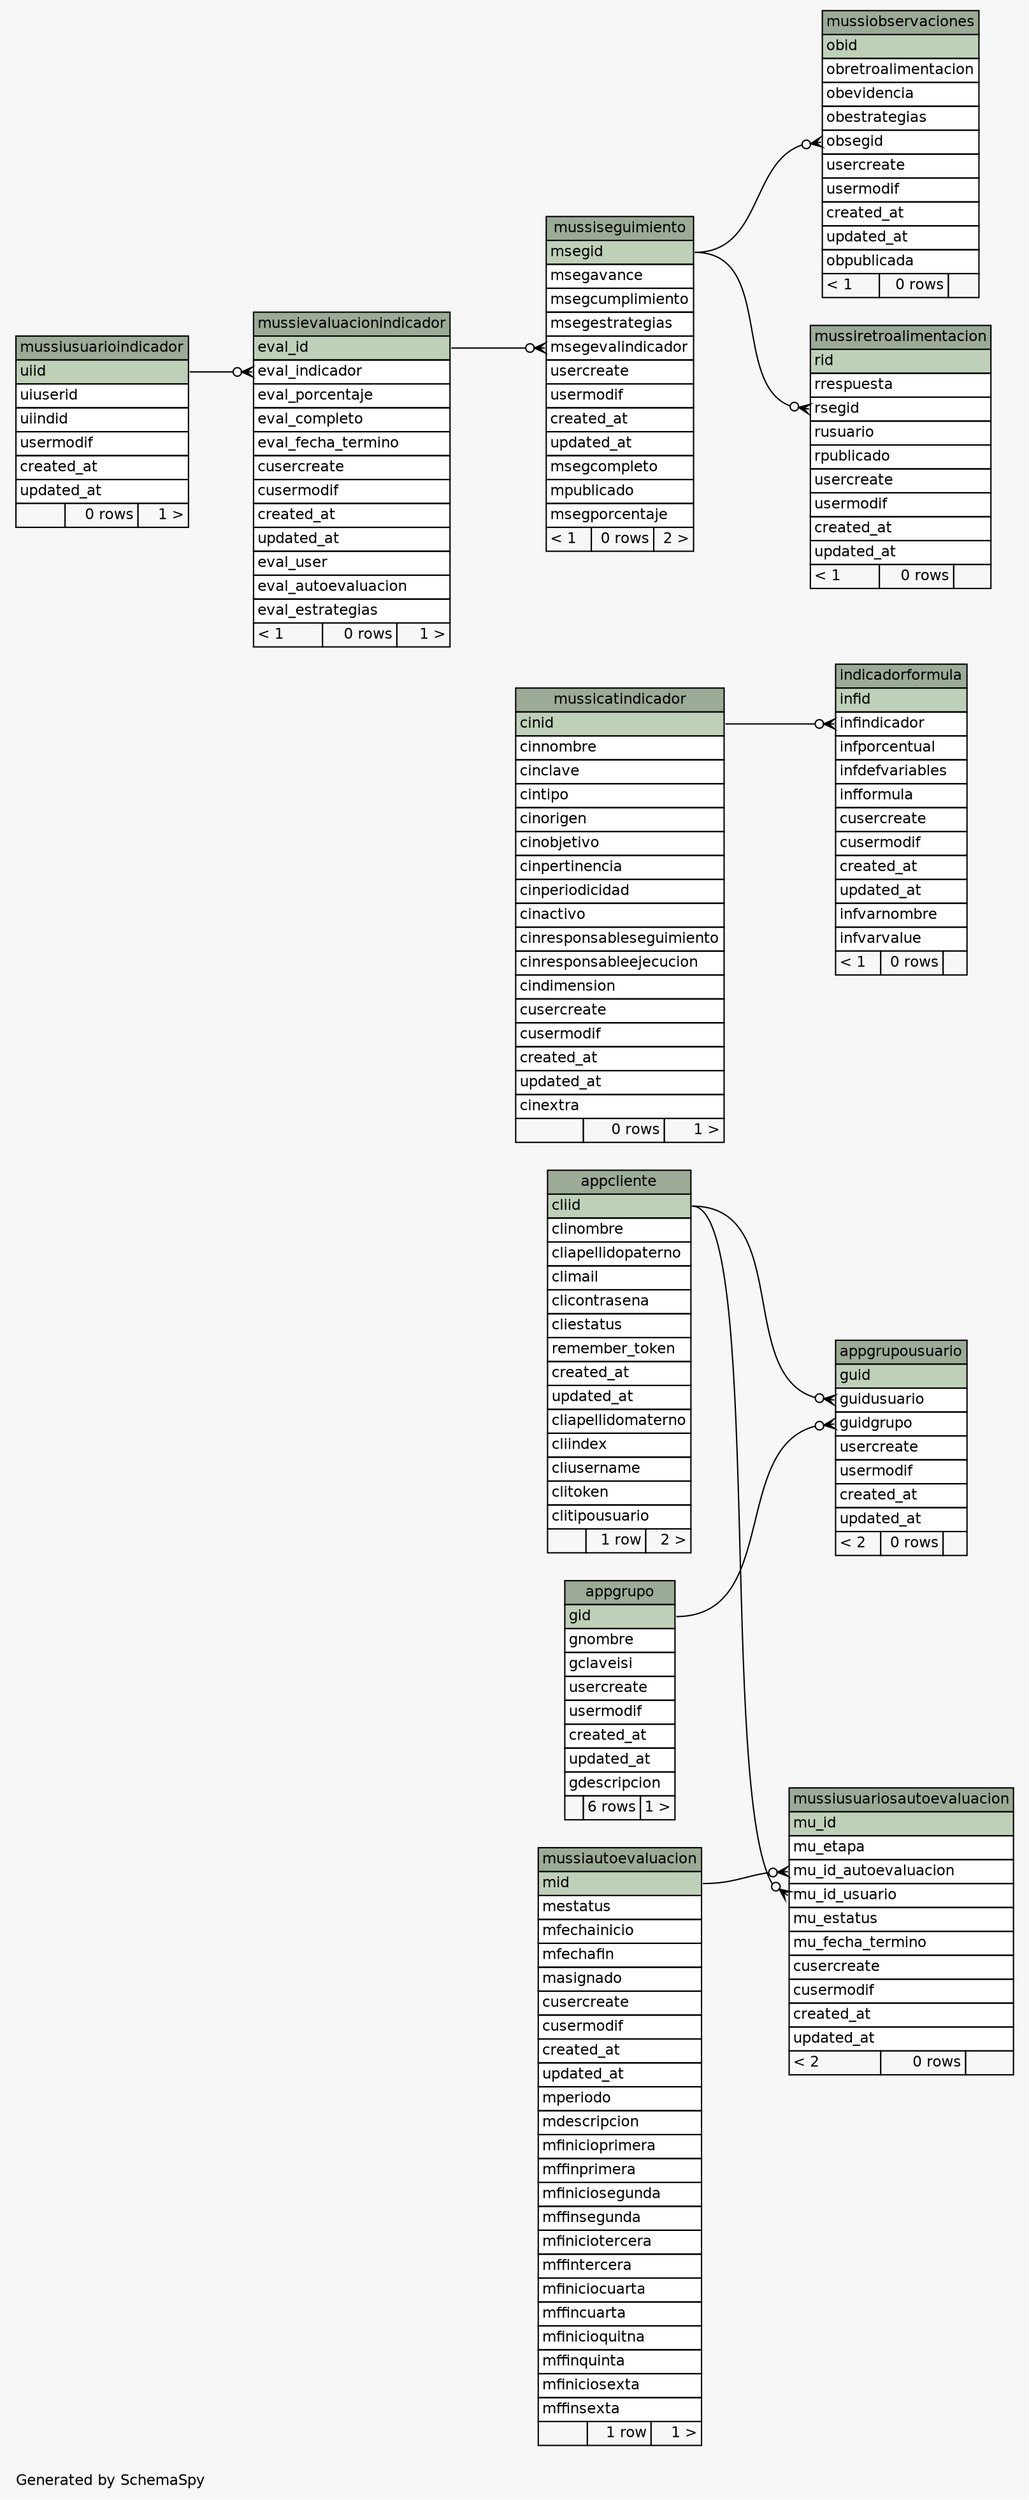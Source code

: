 // dot 2.38.0 on Mac OS X 10.11.1
// SchemaSpy rev 590
digraph "largeRelationshipsDiagram" {
  graph [
    rankdir="RL"
    bgcolor="#f7f7f7"
    label="\nGenerated by SchemaSpy"
    labeljust="l"
    nodesep="0.18"
    ranksep="0.46"
    fontname="Helvetica"
    fontsize="11"
  ];
  node [
    fontname="Helvetica"
    fontsize="11"
    shape="plaintext"
  ];
  edge [
    arrowsize="0.8"
  ];
  "appcliente" [
    label=<
    <TABLE BORDER="0" CELLBORDER="1" CELLSPACING="0" BGCOLOR="#ffffff">
      <TR><TD COLSPAN="3" BGCOLOR="#9bab96" ALIGN="CENTER">appcliente</TD></TR>
      <TR><TD PORT="cliid" COLSPAN="3" BGCOLOR="#bed1b8" ALIGN="LEFT">cliid</TD></TR>
      <TR><TD PORT="clinombre" COLSPAN="3" ALIGN="LEFT">clinombre</TD></TR>
      <TR><TD PORT="cliapellidopaterno" COLSPAN="3" ALIGN="LEFT">cliapellidopaterno</TD></TR>
      <TR><TD PORT="climail" COLSPAN="3" ALIGN="LEFT">climail</TD></TR>
      <TR><TD PORT="clicontrasena" COLSPAN="3" ALIGN="LEFT">clicontrasena</TD></TR>
      <TR><TD PORT="cliestatus" COLSPAN="3" ALIGN="LEFT">cliestatus</TD></TR>
      <TR><TD PORT="remember_token" COLSPAN="3" ALIGN="LEFT">remember_token</TD></TR>
      <TR><TD PORT="created_at" COLSPAN="3" ALIGN="LEFT">created_at</TD></TR>
      <TR><TD PORT="updated_at" COLSPAN="3" ALIGN="LEFT">updated_at</TD></TR>
      <TR><TD PORT="cliapellidomaterno" COLSPAN="3" ALIGN="LEFT">cliapellidomaterno</TD></TR>
      <TR><TD PORT="cliindex" COLSPAN="3" ALIGN="LEFT">cliindex</TD></TR>
      <TR><TD PORT="cliusername" COLSPAN="3" ALIGN="LEFT">cliusername</TD></TR>
      <TR><TD PORT="clitoken" COLSPAN="3" ALIGN="LEFT">clitoken</TD></TR>
      <TR><TD PORT="clitipousuario" COLSPAN="3" ALIGN="LEFT">clitipousuario</TD></TR>
      <TR><TD ALIGN="LEFT" BGCOLOR="#f7f7f7">  </TD><TD ALIGN="RIGHT" BGCOLOR="#f7f7f7">1 row</TD><TD ALIGN="RIGHT" BGCOLOR="#f7f7f7">2 &gt;</TD></TR>
    </TABLE>>
    URL="tables/appcliente.html"
    tooltip="appcliente"
  ];
  "appgrupo" [
    label=<
    <TABLE BORDER="0" CELLBORDER="1" CELLSPACING="0" BGCOLOR="#ffffff">
      <TR><TD COLSPAN="3" BGCOLOR="#9bab96" ALIGN="CENTER">appgrupo</TD></TR>
      <TR><TD PORT="gid" COLSPAN="3" BGCOLOR="#bed1b8" ALIGN="LEFT">gid</TD></TR>
      <TR><TD PORT="gnombre" COLSPAN="3" ALIGN="LEFT">gnombre</TD></TR>
      <TR><TD PORT="gclaveisi" COLSPAN="3" ALIGN="LEFT">gclaveisi</TD></TR>
      <TR><TD PORT="usercreate" COLSPAN="3" ALIGN="LEFT">usercreate</TD></TR>
      <TR><TD PORT="usermodif" COLSPAN="3" ALIGN="LEFT">usermodif</TD></TR>
      <TR><TD PORT="created_at" COLSPAN="3" ALIGN="LEFT">created_at</TD></TR>
      <TR><TD PORT="updated_at" COLSPAN="3" ALIGN="LEFT">updated_at</TD></TR>
      <TR><TD PORT="gdescripcion" COLSPAN="3" ALIGN="LEFT">gdescripcion</TD></TR>
      <TR><TD ALIGN="LEFT" BGCOLOR="#f7f7f7">  </TD><TD ALIGN="RIGHT" BGCOLOR="#f7f7f7">6 rows</TD><TD ALIGN="RIGHT" BGCOLOR="#f7f7f7">1 &gt;</TD></TR>
    </TABLE>>
    URL="tables/appgrupo.html"
    tooltip="appgrupo"
  ];
  "appgrupousuario" [
    label=<
    <TABLE BORDER="0" CELLBORDER="1" CELLSPACING="0" BGCOLOR="#ffffff">
      <TR><TD COLSPAN="3" BGCOLOR="#9bab96" ALIGN="CENTER">appgrupousuario</TD></TR>
      <TR><TD PORT="guid" COLSPAN="3" BGCOLOR="#bed1b8" ALIGN="LEFT">guid</TD></TR>
      <TR><TD PORT="guidusuario" COLSPAN="3" ALIGN="LEFT">guidusuario</TD></TR>
      <TR><TD PORT="guidgrupo" COLSPAN="3" ALIGN="LEFT">guidgrupo</TD></TR>
      <TR><TD PORT="usercreate" COLSPAN="3" ALIGN="LEFT">usercreate</TD></TR>
      <TR><TD PORT="usermodif" COLSPAN="3" ALIGN="LEFT">usermodif</TD></TR>
      <TR><TD PORT="created_at" COLSPAN="3" ALIGN="LEFT">created_at</TD></TR>
      <TR><TD PORT="updated_at" COLSPAN="3" ALIGN="LEFT">updated_at</TD></TR>
      <TR><TD ALIGN="LEFT" BGCOLOR="#f7f7f7">&lt; 2</TD><TD ALIGN="RIGHT" BGCOLOR="#f7f7f7">0 rows</TD><TD ALIGN="RIGHT" BGCOLOR="#f7f7f7">  </TD></TR>
    </TABLE>>
    URL="tables/appgrupousuario.html"
    tooltip="appgrupousuario"
  ];
  "indicadorformula" [
    label=<
    <TABLE BORDER="0" CELLBORDER="1" CELLSPACING="0" BGCOLOR="#ffffff">
      <TR><TD COLSPAN="3" BGCOLOR="#9bab96" ALIGN="CENTER">indicadorformula</TD></TR>
      <TR><TD PORT="infid" COLSPAN="3" BGCOLOR="#bed1b8" ALIGN="LEFT">infid</TD></TR>
      <TR><TD PORT="infindicador" COLSPAN="3" ALIGN="LEFT">infindicador</TD></TR>
      <TR><TD PORT="infporcentual" COLSPAN="3" ALIGN="LEFT">infporcentual</TD></TR>
      <TR><TD PORT="infdefvariables" COLSPAN="3" ALIGN="LEFT">infdefvariables</TD></TR>
      <TR><TD PORT="infformula" COLSPAN="3" ALIGN="LEFT">infformula</TD></TR>
      <TR><TD PORT="cusercreate" COLSPAN="3" ALIGN="LEFT">cusercreate</TD></TR>
      <TR><TD PORT="cusermodif" COLSPAN="3" ALIGN="LEFT">cusermodif</TD></TR>
      <TR><TD PORT="created_at" COLSPAN="3" ALIGN="LEFT">created_at</TD></TR>
      <TR><TD PORT="updated_at" COLSPAN="3" ALIGN="LEFT">updated_at</TD></TR>
      <TR><TD PORT="infvarnombre" COLSPAN="3" ALIGN="LEFT">infvarnombre</TD></TR>
      <TR><TD PORT="infvarvalue" COLSPAN="3" ALIGN="LEFT">infvarvalue</TD></TR>
      <TR><TD ALIGN="LEFT" BGCOLOR="#f7f7f7">&lt; 1</TD><TD ALIGN="RIGHT" BGCOLOR="#f7f7f7">0 rows</TD><TD ALIGN="RIGHT" BGCOLOR="#f7f7f7">  </TD></TR>
    </TABLE>>
    URL="tables/indicadorformula.html"
    tooltip="indicadorformula"
  ];
  "mussiautoevaluacion" [
    label=<
    <TABLE BORDER="0" CELLBORDER="1" CELLSPACING="0" BGCOLOR="#ffffff">
      <TR><TD COLSPAN="3" BGCOLOR="#9bab96" ALIGN="CENTER">mussiautoevaluacion</TD></TR>
      <TR><TD PORT="mid" COLSPAN="3" BGCOLOR="#bed1b8" ALIGN="LEFT">mid</TD></TR>
      <TR><TD PORT="mestatus" COLSPAN="3" ALIGN="LEFT">mestatus</TD></TR>
      <TR><TD PORT="mfechainicio" COLSPAN="3" ALIGN="LEFT">mfechainicio</TD></TR>
      <TR><TD PORT="mfechafin" COLSPAN="3" ALIGN="LEFT">mfechafin</TD></TR>
      <TR><TD PORT="masignado" COLSPAN="3" ALIGN="LEFT">masignado</TD></TR>
      <TR><TD PORT="cusercreate" COLSPAN="3" ALIGN="LEFT">cusercreate</TD></TR>
      <TR><TD PORT="cusermodif" COLSPAN="3" ALIGN="LEFT">cusermodif</TD></TR>
      <TR><TD PORT="created_at" COLSPAN="3" ALIGN="LEFT">created_at</TD></TR>
      <TR><TD PORT="updated_at" COLSPAN="3" ALIGN="LEFT">updated_at</TD></TR>
      <TR><TD PORT="mperiodo" COLSPAN="3" ALIGN="LEFT">mperiodo</TD></TR>
      <TR><TD PORT="mdescripcion" COLSPAN="3" ALIGN="LEFT">mdescripcion</TD></TR>
      <TR><TD PORT="mfinicioprimera" COLSPAN="3" ALIGN="LEFT">mfinicioprimera</TD></TR>
      <TR><TD PORT="mffinprimera" COLSPAN="3" ALIGN="LEFT">mffinprimera</TD></TR>
      <TR><TD PORT="mfiniciosegunda" COLSPAN="3" ALIGN="LEFT">mfiniciosegunda</TD></TR>
      <TR><TD PORT="mffinsegunda" COLSPAN="3" ALIGN="LEFT">mffinsegunda</TD></TR>
      <TR><TD PORT="mfiniciotercera" COLSPAN="3" ALIGN="LEFT">mfiniciotercera</TD></TR>
      <TR><TD PORT="mffintercera" COLSPAN="3" ALIGN="LEFT">mffintercera</TD></TR>
      <TR><TD PORT="mfiniciocuarta" COLSPAN="3" ALIGN="LEFT">mfiniciocuarta</TD></TR>
      <TR><TD PORT="mffincuarta" COLSPAN="3" ALIGN="LEFT">mffincuarta</TD></TR>
      <TR><TD PORT="mfinicioquitna" COLSPAN="3" ALIGN="LEFT">mfinicioquitna</TD></TR>
      <TR><TD PORT="mffinquinta" COLSPAN="3" ALIGN="LEFT">mffinquinta</TD></TR>
      <TR><TD PORT="mfiniciosexta" COLSPAN="3" ALIGN="LEFT">mfiniciosexta</TD></TR>
      <TR><TD PORT="mffinsexta" COLSPAN="3" ALIGN="LEFT">mffinsexta</TD></TR>
      <TR><TD ALIGN="LEFT" BGCOLOR="#f7f7f7">  </TD><TD ALIGN="RIGHT" BGCOLOR="#f7f7f7">1 row</TD><TD ALIGN="RIGHT" BGCOLOR="#f7f7f7">1 &gt;</TD></TR>
    </TABLE>>
    URL="tables/mussiautoevaluacion.html"
    tooltip="mussiautoevaluacion"
  ];
  "mussicatindicador" [
    label=<
    <TABLE BORDER="0" CELLBORDER="1" CELLSPACING="0" BGCOLOR="#ffffff">
      <TR><TD COLSPAN="3" BGCOLOR="#9bab96" ALIGN="CENTER">mussicatindicador</TD></TR>
      <TR><TD PORT="cinid" COLSPAN="3" BGCOLOR="#bed1b8" ALIGN="LEFT">cinid</TD></TR>
      <TR><TD PORT="cinnombre" COLSPAN="3" ALIGN="LEFT">cinnombre</TD></TR>
      <TR><TD PORT="cinclave" COLSPAN="3" ALIGN="LEFT">cinclave</TD></TR>
      <TR><TD PORT="cintipo" COLSPAN="3" ALIGN="LEFT">cintipo</TD></TR>
      <TR><TD PORT="cinorigen" COLSPAN="3" ALIGN="LEFT">cinorigen</TD></TR>
      <TR><TD PORT="cinobjetivo" COLSPAN="3" ALIGN="LEFT">cinobjetivo</TD></TR>
      <TR><TD PORT="cinpertinencia" COLSPAN="3" ALIGN="LEFT">cinpertinencia</TD></TR>
      <TR><TD PORT="cinperiodicidad" COLSPAN="3" ALIGN="LEFT">cinperiodicidad</TD></TR>
      <TR><TD PORT="cinactivo" COLSPAN="3" ALIGN="LEFT">cinactivo</TD></TR>
      <TR><TD PORT="cinresponsableseguimiento" COLSPAN="3" ALIGN="LEFT">cinresponsableseguimiento</TD></TR>
      <TR><TD PORT="cinresponsableejecucion" COLSPAN="3" ALIGN="LEFT">cinresponsableejecucion</TD></TR>
      <TR><TD PORT="cindimension" COLSPAN="3" ALIGN="LEFT">cindimension</TD></TR>
      <TR><TD PORT="cusercreate" COLSPAN="3" ALIGN="LEFT">cusercreate</TD></TR>
      <TR><TD PORT="cusermodif" COLSPAN="3" ALIGN="LEFT">cusermodif</TD></TR>
      <TR><TD PORT="created_at" COLSPAN="3" ALIGN="LEFT">created_at</TD></TR>
      <TR><TD PORT="updated_at" COLSPAN="3" ALIGN="LEFT">updated_at</TD></TR>
      <TR><TD PORT="cinextra" COLSPAN="3" ALIGN="LEFT">cinextra</TD></TR>
      <TR><TD ALIGN="LEFT" BGCOLOR="#f7f7f7">  </TD><TD ALIGN="RIGHT" BGCOLOR="#f7f7f7">0 rows</TD><TD ALIGN="RIGHT" BGCOLOR="#f7f7f7">1 &gt;</TD></TR>
    </TABLE>>
    URL="tables/mussicatindicador.html"
    tooltip="mussicatindicador"
  ];
  "mussievaluacionindicador" [
    label=<
    <TABLE BORDER="0" CELLBORDER="1" CELLSPACING="0" BGCOLOR="#ffffff">
      <TR><TD COLSPAN="3" BGCOLOR="#9bab96" ALIGN="CENTER">mussievaluacionindicador</TD></TR>
      <TR><TD PORT="eval_id" COLSPAN="3" BGCOLOR="#bed1b8" ALIGN="LEFT">eval_id</TD></TR>
      <TR><TD PORT="eval_indicador" COLSPAN="3" ALIGN="LEFT">eval_indicador</TD></TR>
      <TR><TD PORT="eval_porcentaje" COLSPAN="3" ALIGN="LEFT">eval_porcentaje</TD></TR>
      <TR><TD PORT="eval_completo" COLSPAN="3" ALIGN="LEFT">eval_completo</TD></TR>
      <TR><TD PORT="eval_fecha_termino" COLSPAN="3" ALIGN="LEFT">eval_fecha_termino</TD></TR>
      <TR><TD PORT="cusercreate" COLSPAN="3" ALIGN="LEFT">cusercreate</TD></TR>
      <TR><TD PORT="cusermodif" COLSPAN="3" ALIGN="LEFT">cusermodif</TD></TR>
      <TR><TD PORT="created_at" COLSPAN="3" ALIGN="LEFT">created_at</TD></TR>
      <TR><TD PORT="updated_at" COLSPAN="3" ALIGN="LEFT">updated_at</TD></TR>
      <TR><TD PORT="eval_user" COLSPAN="3" ALIGN="LEFT">eval_user</TD></TR>
      <TR><TD PORT="eval_autoevaluacion" COLSPAN="3" ALIGN="LEFT">eval_autoevaluacion</TD></TR>
      <TR><TD PORT="eval_estrategias" COLSPAN="3" ALIGN="LEFT">eval_estrategias</TD></TR>
      <TR><TD ALIGN="LEFT" BGCOLOR="#f7f7f7">&lt; 1</TD><TD ALIGN="RIGHT" BGCOLOR="#f7f7f7">0 rows</TD><TD ALIGN="RIGHT" BGCOLOR="#f7f7f7">1 &gt;</TD></TR>
    </TABLE>>
    URL="tables/mussievaluacionindicador.html"
    tooltip="mussievaluacionindicador"
  ];
  "mussiobservaciones" [
    label=<
    <TABLE BORDER="0" CELLBORDER="1" CELLSPACING="0" BGCOLOR="#ffffff">
      <TR><TD COLSPAN="3" BGCOLOR="#9bab96" ALIGN="CENTER">mussiobservaciones</TD></TR>
      <TR><TD PORT="obid" COLSPAN="3" BGCOLOR="#bed1b8" ALIGN="LEFT">obid</TD></TR>
      <TR><TD PORT="obretroalimentacion" COLSPAN="3" ALIGN="LEFT">obretroalimentacion</TD></TR>
      <TR><TD PORT="obevidencia" COLSPAN="3" ALIGN="LEFT">obevidencia</TD></TR>
      <TR><TD PORT="obestrategias" COLSPAN="3" ALIGN="LEFT">obestrategias</TD></TR>
      <TR><TD PORT="obsegid" COLSPAN="3" ALIGN="LEFT">obsegid</TD></TR>
      <TR><TD PORT="usercreate" COLSPAN="3" ALIGN="LEFT">usercreate</TD></TR>
      <TR><TD PORT="usermodif" COLSPAN="3" ALIGN="LEFT">usermodif</TD></TR>
      <TR><TD PORT="created_at" COLSPAN="3" ALIGN="LEFT">created_at</TD></TR>
      <TR><TD PORT="updated_at" COLSPAN="3" ALIGN="LEFT">updated_at</TD></TR>
      <TR><TD PORT="obpublicada" COLSPAN="3" ALIGN="LEFT">obpublicada</TD></TR>
      <TR><TD ALIGN="LEFT" BGCOLOR="#f7f7f7">&lt; 1</TD><TD ALIGN="RIGHT" BGCOLOR="#f7f7f7">0 rows</TD><TD ALIGN="RIGHT" BGCOLOR="#f7f7f7">  </TD></TR>
    </TABLE>>
    URL="tables/mussiobservaciones.html"
    tooltip="mussiobservaciones"
  ];
  "mussiretroalimentacion" [
    label=<
    <TABLE BORDER="0" CELLBORDER="1" CELLSPACING="0" BGCOLOR="#ffffff">
      <TR><TD COLSPAN="3" BGCOLOR="#9bab96" ALIGN="CENTER">mussiretroalimentacion</TD></TR>
      <TR><TD PORT="rid" COLSPAN="3" BGCOLOR="#bed1b8" ALIGN="LEFT">rid</TD></TR>
      <TR><TD PORT="rrespuesta" COLSPAN="3" ALIGN="LEFT">rrespuesta</TD></TR>
      <TR><TD PORT="rsegid" COLSPAN="3" ALIGN="LEFT">rsegid</TD></TR>
      <TR><TD PORT="rusuario" COLSPAN="3" ALIGN="LEFT">rusuario</TD></TR>
      <TR><TD PORT="rpublicado" COLSPAN="3" ALIGN="LEFT">rpublicado</TD></TR>
      <TR><TD PORT="usercreate" COLSPAN="3" ALIGN="LEFT">usercreate</TD></TR>
      <TR><TD PORT="usermodif" COLSPAN="3" ALIGN="LEFT">usermodif</TD></TR>
      <TR><TD PORT="created_at" COLSPAN="3" ALIGN="LEFT">created_at</TD></TR>
      <TR><TD PORT="updated_at" COLSPAN="3" ALIGN="LEFT">updated_at</TD></TR>
      <TR><TD ALIGN="LEFT" BGCOLOR="#f7f7f7">&lt; 1</TD><TD ALIGN="RIGHT" BGCOLOR="#f7f7f7">0 rows</TD><TD ALIGN="RIGHT" BGCOLOR="#f7f7f7">  </TD></TR>
    </TABLE>>
    URL="tables/mussiretroalimentacion.html"
    tooltip="mussiretroalimentacion"
  ];
  "mussiseguimiento" [
    label=<
    <TABLE BORDER="0" CELLBORDER="1" CELLSPACING="0" BGCOLOR="#ffffff">
      <TR><TD COLSPAN="3" BGCOLOR="#9bab96" ALIGN="CENTER">mussiseguimiento</TD></TR>
      <TR><TD PORT="msegid" COLSPAN="3" BGCOLOR="#bed1b8" ALIGN="LEFT">msegid</TD></TR>
      <TR><TD PORT="msegavance" COLSPAN="3" ALIGN="LEFT">msegavance</TD></TR>
      <TR><TD PORT="msegcumplimiento" COLSPAN="3" ALIGN="LEFT">msegcumplimiento</TD></TR>
      <TR><TD PORT="msegestrategias" COLSPAN="3" ALIGN="LEFT">msegestrategias</TD></TR>
      <TR><TD PORT="msegevalindicador" COLSPAN="3" ALIGN="LEFT">msegevalindicador</TD></TR>
      <TR><TD PORT="usercreate" COLSPAN="3" ALIGN="LEFT">usercreate</TD></TR>
      <TR><TD PORT="usermodif" COLSPAN="3" ALIGN="LEFT">usermodif</TD></TR>
      <TR><TD PORT="created_at" COLSPAN="3" ALIGN="LEFT">created_at</TD></TR>
      <TR><TD PORT="updated_at" COLSPAN="3" ALIGN="LEFT">updated_at</TD></TR>
      <TR><TD PORT="msegcompleto" COLSPAN="3" ALIGN="LEFT">msegcompleto</TD></TR>
      <TR><TD PORT="mpublicado" COLSPAN="3" ALIGN="LEFT">mpublicado</TD></TR>
      <TR><TD PORT="msegporcentaje" COLSPAN="3" ALIGN="LEFT">msegporcentaje</TD></TR>
      <TR><TD ALIGN="LEFT" BGCOLOR="#f7f7f7">&lt; 1</TD><TD ALIGN="RIGHT" BGCOLOR="#f7f7f7">0 rows</TD><TD ALIGN="RIGHT" BGCOLOR="#f7f7f7">2 &gt;</TD></TR>
    </TABLE>>
    URL="tables/mussiseguimiento.html"
    tooltip="mussiseguimiento"
  ];
  "mussiusuarioindicador" [
    label=<
    <TABLE BORDER="0" CELLBORDER="1" CELLSPACING="0" BGCOLOR="#ffffff">
      <TR><TD COLSPAN="3" BGCOLOR="#9bab96" ALIGN="CENTER">mussiusuarioindicador</TD></TR>
      <TR><TD PORT="uiid" COLSPAN="3" BGCOLOR="#bed1b8" ALIGN="LEFT">uiid</TD></TR>
      <TR><TD PORT="uiuserid" COLSPAN="3" ALIGN="LEFT">uiuserid</TD></TR>
      <TR><TD PORT="uiindid" COLSPAN="3" ALIGN="LEFT">uiindid</TD></TR>
      <TR><TD PORT="usermodif" COLSPAN="3" ALIGN="LEFT">usermodif</TD></TR>
      <TR><TD PORT="created_at" COLSPAN="3" ALIGN="LEFT">created_at</TD></TR>
      <TR><TD PORT="updated_at" COLSPAN="3" ALIGN="LEFT">updated_at</TD></TR>
      <TR><TD ALIGN="LEFT" BGCOLOR="#f7f7f7">  </TD><TD ALIGN="RIGHT" BGCOLOR="#f7f7f7">0 rows</TD><TD ALIGN="RIGHT" BGCOLOR="#f7f7f7">1 &gt;</TD></TR>
    </TABLE>>
    URL="tables/mussiusuarioindicador.html"
    tooltip="mussiusuarioindicador"
  ];
  "mussiusuariosautoevaluacion" [
    label=<
    <TABLE BORDER="0" CELLBORDER="1" CELLSPACING="0" BGCOLOR="#ffffff">
      <TR><TD COLSPAN="3" BGCOLOR="#9bab96" ALIGN="CENTER">mussiusuariosautoevaluacion</TD></TR>
      <TR><TD PORT="mu_id" COLSPAN="3" BGCOLOR="#bed1b8" ALIGN="LEFT">mu_id</TD></TR>
      <TR><TD PORT="mu_etapa" COLSPAN="3" ALIGN="LEFT">mu_etapa</TD></TR>
      <TR><TD PORT="mu_id_autoevaluacion" COLSPAN="3" ALIGN="LEFT">mu_id_autoevaluacion</TD></TR>
      <TR><TD PORT="mu_id_usuario" COLSPAN="3" ALIGN="LEFT">mu_id_usuario</TD></TR>
      <TR><TD PORT="mu_estatus" COLSPAN="3" ALIGN="LEFT">mu_estatus</TD></TR>
      <TR><TD PORT="mu_fecha_termino" COLSPAN="3" ALIGN="LEFT">mu_fecha_termino</TD></TR>
      <TR><TD PORT="cusercreate" COLSPAN="3" ALIGN="LEFT">cusercreate</TD></TR>
      <TR><TD PORT="cusermodif" COLSPAN="3" ALIGN="LEFT">cusermodif</TD></TR>
      <TR><TD PORT="created_at" COLSPAN="3" ALIGN="LEFT">created_at</TD></TR>
      <TR><TD PORT="updated_at" COLSPAN="3" ALIGN="LEFT">updated_at</TD></TR>
      <TR><TD ALIGN="LEFT" BGCOLOR="#f7f7f7">&lt; 2</TD><TD ALIGN="RIGHT" BGCOLOR="#f7f7f7">0 rows</TD><TD ALIGN="RIGHT" BGCOLOR="#f7f7f7">  </TD></TR>
    </TABLE>>
    URL="tables/mussiusuariosautoevaluacion.html"
    tooltip="mussiusuariosautoevaluacion"
  ];
  "appgrupousuario":"guidgrupo":w -> "appgrupo":"gid":e [arrowhead=none dir=back arrowtail=crowodot];
  "appgrupousuario":"guidusuario":w -> "appcliente":"cliid":e [arrowhead=none dir=back arrowtail=crowodot];
  "indicadorformula":"infindicador":w -> "mussicatindicador":"cinid":e [arrowhead=none dir=back arrowtail=crowodot];
  "mussievaluacionindicador":"eval_indicador":w -> "mussiusuarioindicador":"uiid":e [arrowhead=none dir=back arrowtail=crowodot];
  "mussiobservaciones":"obsegid":w -> "mussiseguimiento":"msegid":e [arrowhead=none dir=back arrowtail=crowodot];
  "mussiretroalimentacion":"rsegid":w -> "mussiseguimiento":"msegid":e [arrowhead=none dir=back arrowtail=crowodot];
  "mussiseguimiento":"msegevalindicador":w -> "mussievaluacionindicador":"eval_id":e [arrowhead=none dir=back arrowtail=crowodot];
  "mussiusuariosautoevaluacion":"mu_id_autoevaluacion":w -> "mussiautoevaluacion":"mid":e [arrowhead=none dir=back arrowtail=crowodot];
  "mussiusuariosautoevaluacion":"mu_id_usuario":w -> "appcliente":"cliid":e [arrowhead=none dir=back arrowtail=crowodot];
}
